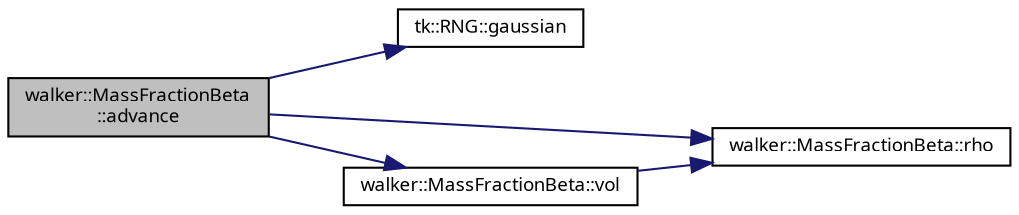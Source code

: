 digraph "walker::MassFractionBeta::advance"
{
 // INTERACTIVE_SVG=YES
  bgcolor="transparent";
  edge [fontname="sans-serif",fontsize="9",labelfontname="sans-serif",labelfontsize="9"];
  node [fontname="sans-serif",fontsize="9",shape=record];
  rankdir="LR";
  Node1 [label="walker::MassFractionBeta\l::advance",height=0.2,width=0.4,color="black", fillcolor="grey75", style="filled", fontcolor="black"];
  Node1 -> Node2 [color="midnightblue",fontsize="9",style="solid",fontname="sans-serif"];
  Node2 [label="tk::RNG::gaussian",height=0.2,width=0.4,color="black",URL="$classtk_1_1_r_n_g.html#a435ec8de21c012876c819abec65d6141",tooltip="Public interface to Gaussian RNG. "];
  Node1 -> Node3 [color="midnightblue",fontsize="9",style="solid",fontname="sans-serif"];
  Node3 [label="walker::MassFractionBeta::rho",height=0.2,width=0.4,color="black",URL="$classwalker_1_1_mass_fraction_beta.html#a2ef745e5886aa78bc5113ec7446c3e6a",tooltip="Return density for mass fraction. "];
  Node1 -> Node4 [color="midnightblue",fontsize="9",style="solid",fontname="sans-serif"];
  Node4 [label="walker::MassFractionBeta::vol",height=0.2,width=0.4,color="black",URL="$classwalker_1_1_mass_fraction_beta.html#a326c167f9b5cd263a5cc4a90f2112b58",tooltip="Return specific volume for mass fraction. "];
  Node4 -> Node3 [color="midnightblue",fontsize="9",style="solid",fontname="sans-serif"];
}
